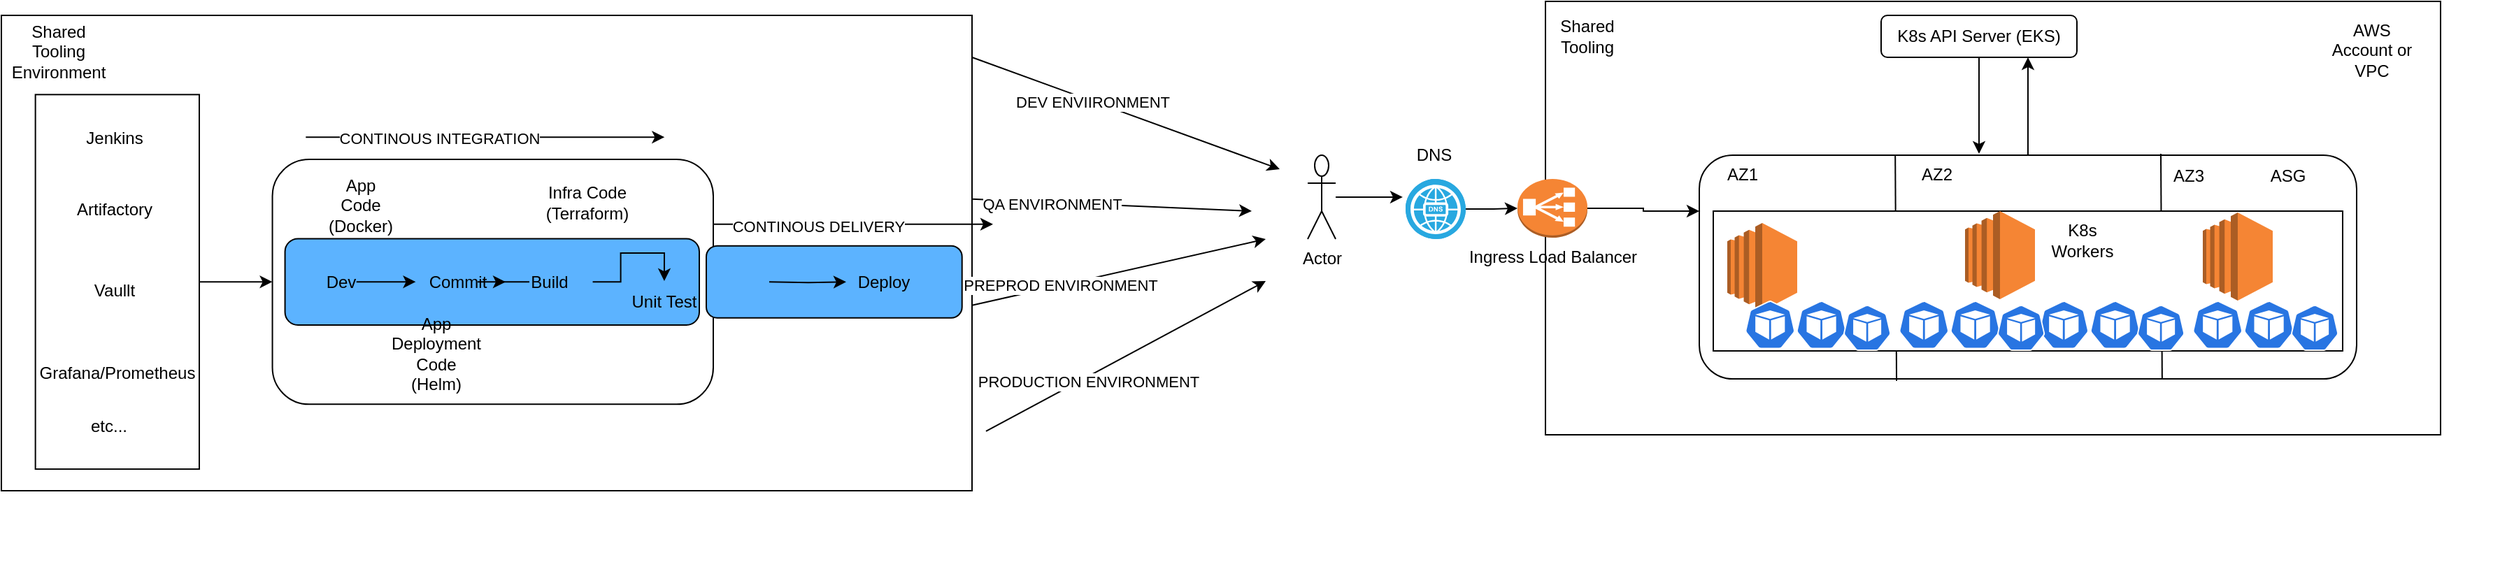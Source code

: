 <mxfile version="17.4.2" type="device"><diagram id="zQMDVxe7JK9r5phbI33G" name="Page-1"><mxGraphModel dx="1143" dy="652" grid="1" gridSize="10" guides="1" tooltips="1" connect="1" arrows="1" fold="1" page="1" pageScale="1" pageWidth="827" pageHeight="1169" math="0" shadow="0"><root><mxCell id="0"/><mxCell id="1" parent="0"/><mxCell id="vZvPCpZTWocD8Z3cgA6l-4" value="" style="group" parent="1" vertex="1" connectable="0"><mxGeometry x="25" y="150" width="716.808" height="340" as="geometry"/></mxCell><mxCell id="vZvPCpZTWocD8Z3cgA6l-1" value="" style="rounded=0;whiteSpace=wrap;html=1;" parent="vZvPCpZTWocD8Z3cgA6l-4" vertex="1"><mxGeometry x="-9.013" width="694.013" height="340" as="geometry"/></mxCell><mxCell id="vZvPCpZTWocD8Z3cgA6l-103" style="edgeStyle=orthogonalEdgeStyle;rounded=0;orthogonalLoop=1;jettySize=auto;html=1;entryX=0;entryY=0.5;entryDx=0;entryDy=0;" parent="vZvPCpZTWocD8Z3cgA6l-4" source="vZvPCpZTWocD8Z3cgA6l-2" target="vZvPCpZTWocD8Z3cgA6l-102" edge="1"><mxGeometry relative="1" as="geometry"/></mxCell><mxCell id="vZvPCpZTWocD8Z3cgA6l-2" value="" style="rounded=0;whiteSpace=wrap;html=1;" parent="vZvPCpZTWocD8Z3cgA6l-4" vertex="1"><mxGeometry x="15.322" y="56.667" width="117.171" height="267.879" as="geometry"/></mxCell><mxCell id="vZvPCpZTWocD8Z3cgA6l-96" value="Jenkins" style="text;html=1;strokeColor=none;fillColor=none;align=center;verticalAlign=middle;whiteSpace=wrap;rounded=0;" parent="vZvPCpZTWocD8Z3cgA6l-4" vertex="1"><mxGeometry x="45.066" y="72.121" width="54.079" height="30.909" as="geometry"/></mxCell><mxCell id="vZvPCpZTWocD8Z3cgA6l-97" value="Artifactory" style="text;html=1;strokeColor=none;fillColor=none;align=center;verticalAlign=middle;whiteSpace=wrap;rounded=0;" parent="vZvPCpZTWocD8Z3cgA6l-4" vertex="1"><mxGeometry x="45.066" y="123.636" width="54.079" height="30.909" as="geometry"/></mxCell><mxCell id="vZvPCpZTWocD8Z3cgA6l-98" value="Vaullt" style="text;html=1;strokeColor=none;fillColor=none;align=center;verticalAlign=middle;whiteSpace=wrap;rounded=0;" parent="vZvPCpZTWocD8Z3cgA6l-4" vertex="1"><mxGeometry x="45.066" y="181.333" width="54.079" height="30.909" as="geometry"/></mxCell><mxCell id="vZvPCpZTWocD8Z3cgA6l-99" value="Grafana/Prometheus" style="text;html=1;strokeColor=none;fillColor=none;align=center;verticalAlign=middle;whiteSpace=wrap;rounded=0;" parent="vZvPCpZTWocD8Z3cgA6l-4" vertex="1"><mxGeometry x="46.868" y="240.061" width="54.079" height="30.909" as="geometry"/></mxCell><mxCell id="vZvPCpZTWocD8Z3cgA6l-100" value="Shared Tooling Environment" style="text;html=1;strokeColor=none;fillColor=none;align=center;verticalAlign=middle;whiteSpace=wrap;rounded=0;" parent="vZvPCpZTWocD8Z3cgA6l-4" vertex="1"><mxGeometry x="4.507" y="10.303" width="54.079" height="30.909" as="geometry"/></mxCell><mxCell id="vZvPCpZTWocD8Z3cgA6l-101" value="etc..." style="text;html=1;strokeColor=none;fillColor=none;align=center;verticalAlign=middle;whiteSpace=wrap;rounded=0;" parent="vZvPCpZTWocD8Z3cgA6l-4" vertex="1"><mxGeometry x="40.559" y="278.182" width="54.079" height="30.909" as="geometry"/></mxCell><mxCell id="vZvPCpZTWocD8Z3cgA6l-102" value="" style="rounded=1;whiteSpace=wrap;html=1;" parent="vZvPCpZTWocD8Z3cgA6l-4" vertex="1"><mxGeometry x="184.77" y="103.03" width="315.23" height="175.15" as="geometry"/></mxCell><mxCell id="vZvPCpZTWocD8Z3cgA6l-118" value="" style="group" parent="vZvPCpZTWocD8Z3cgA6l-4" vertex="1" connectable="0"><mxGeometry x="193.78" y="159.7" width="306.221" height="61.82" as="geometry"/></mxCell><mxCell id="vZvPCpZTWocD8Z3cgA6l-107" value="" style="rounded=1;whiteSpace=wrap;html=1;fillColor=#5CB3FF;" parent="vZvPCpZTWocD8Z3cgA6l-118" vertex="1"><mxGeometry width="296.22" height="61.82" as="geometry"/></mxCell><mxCell id="vZvPCpZTWocD8Z3cgA6l-113" value="Dev" style="text;html=1;strokeColor=none;fillColor=none;align=center;verticalAlign=middle;whiteSpace=wrap;rounded=0;" parent="vZvPCpZTWocD8Z3cgA6l-118" vertex="1"><mxGeometry x="30.643" y="15.455" width="20.429" height="30.91" as="geometry"/></mxCell><mxCell id="vZvPCpZTWocD8Z3cgA6l-114" value="Commit" style="text;html=1;strokeColor=none;fillColor=none;align=center;verticalAlign=middle;whiteSpace=wrap;rounded=0;" parent="vZvPCpZTWocD8Z3cgA6l-118" vertex="1"><mxGeometry x="93.467" y="15.455" width="61.287" height="30.91" as="geometry"/></mxCell><mxCell id="vZvPCpZTWocD8Z3cgA6l-116" style="edgeStyle=orthogonalEdgeStyle;rounded=0;orthogonalLoop=1;jettySize=auto;html=1;" parent="vZvPCpZTWocD8Z3cgA6l-118" source="vZvPCpZTWocD8Z3cgA6l-113" target="vZvPCpZTWocD8Z3cgA6l-114" edge="1"><mxGeometry relative="1" as="geometry"/></mxCell><mxCell id="vZvPCpZTWocD8Z3cgA6l-115" value="Build" style="text;html=1;strokeColor=none;fillColor=none;align=center;verticalAlign=middle;whiteSpace=wrap;rounded=0;" parent="vZvPCpZTWocD8Z3cgA6l-118" vertex="1"><mxGeometry x="157.72" y="15.46" width="62.28" height="30.91" as="geometry"/></mxCell><mxCell id="vZvPCpZTWocD8Z3cgA6l-117" style="edgeStyle=orthogonalEdgeStyle;rounded=0;orthogonalLoop=1;jettySize=auto;html=1;" parent="vZvPCpZTWocD8Z3cgA6l-118" source="vZvPCpZTWocD8Z3cgA6l-114" target="vZvPCpZTWocD8Z3cgA6l-115" edge="1"><mxGeometry relative="1" as="geometry"/></mxCell><mxCell id="vZvPCpZTWocD8Z3cgA6l-204" value="Unit Test" style="text;html=1;strokeColor=none;fillColor=none;align=center;verticalAlign=middle;whiteSpace=wrap;rounded=0;" parent="vZvPCpZTWocD8Z3cgA6l-118" vertex="1"><mxGeometry x="244.142" y="30.302" width="54.079" height="30.909" as="geometry"/></mxCell><mxCell id="vZvPCpZTWocD8Z3cgA6l-205" style="edgeStyle=orthogonalEdgeStyle;rounded=0;orthogonalLoop=1;jettySize=auto;html=1;entryX=0.5;entryY=0;entryDx=0;entryDy=0;" parent="vZvPCpZTWocD8Z3cgA6l-118" source="vZvPCpZTWocD8Z3cgA6l-115" target="vZvPCpZTWocD8Z3cgA6l-204" edge="1"><mxGeometry relative="1" as="geometry"/></mxCell><mxCell id="vZvPCpZTWocD8Z3cgA6l-119" value="App Code (Docker)" style="text;html=1;strokeColor=none;fillColor=none;align=center;verticalAlign=middle;whiteSpace=wrap;rounded=0;" parent="vZvPCpZTWocD8Z3cgA6l-4" vertex="1"><mxGeometry x="220.822" y="120.545" width="54.079" height="30.909" as="geometry"/></mxCell><mxCell id="vZvPCpZTWocD8Z3cgA6l-120" value="App Deployment Code (Helm)" style="text;html=1;strokeColor=none;fillColor=none;align=center;verticalAlign=middle;whiteSpace=wrap;rounded=0;" parent="vZvPCpZTWocD8Z3cgA6l-4" vertex="1"><mxGeometry x="274.901" y="226.667" width="54.079" height="30.909" as="geometry"/></mxCell><mxCell id="vZvPCpZTWocD8Z3cgA6l-121" value="Infra Code (Terraform)" style="text;html=1;strokeColor=none;fillColor=none;align=center;verticalAlign=middle;whiteSpace=wrap;rounded=0;" parent="vZvPCpZTWocD8Z3cgA6l-4" vertex="1"><mxGeometry x="383.059" y="118.485" width="54.079" height="30.909" as="geometry"/></mxCell><mxCell id="vZvPCpZTWocD8Z3cgA6l-191" value="&lt;span style=&quot;color: rgba(0 , 0 , 0 , 0) ; font-family: monospace ; font-size: 0px ; background-color: rgb(248 , 249 , 250)&quot;&gt;%3CmxGraphModel%3E%3Croot%3E%3CmxCell%20id%3D%220%22%2F%3E%3CmxCell%20id%3D%221%22%20parent%3D%220%22%2F%3E%3CmxCell%20id%3D%222%22%20value%3D%22Continuous%20Integration%22%20style%3D%22text%3Bhtml%3D1%3BstrokeColor%3Dnone%3BfillColor%3Dnone%3Balign%3Dcenter%3BverticalAlign%3Dmiddle%3BwhiteSpace%3Dwrap%3Brounded%3D0%3B%22%20vertex%3D%221%22%20parent%3D%221%22%3E%3CmxGeometry%20x%3D%22263.849%22%20y%3D%22206.667%22%20width%3D%22211.809%22%20height%3D%2230.909%22%20as%3D%22geometry%22%2F%3E%3C%2FmxCell%3E%3C%2Froot%3E%3C%2FmxGraphModel%3E&lt;/span&gt;" style="endArrow=classic;html=1;rounded=0;" parent="vZvPCpZTWocD8Z3cgA6l-4" edge="1"><mxGeometry width="50" height="50" relative="1" as="geometry"><mxPoint x="208.65" y="87.08" as="sourcePoint"/><mxPoint x="465.16" y="87.08" as="targetPoint"/></mxGeometry></mxCell><mxCell id="vZvPCpZTWocD8Z3cgA6l-192" value="CONTINOUS INTEGRATION" style="edgeLabel;html=1;align=center;verticalAlign=middle;resizable=0;points=[];" parent="vZvPCpZTWocD8Z3cgA6l-191" vertex="1" connectable="0"><mxGeometry x="-0.254" y="-1" relative="1" as="geometry"><mxPoint as="offset"/></mxGeometry></mxCell><mxCell id="vZvPCpZTWocD8Z3cgA6l-195" value="" style="rounded=1;whiteSpace=wrap;html=1;fillColor=#5CB3FF;" parent="vZvPCpZTWocD8Z3cgA6l-4" vertex="1"><mxGeometry x="495" y="164.85" width="182.86" height="51.52" as="geometry"/></mxCell><mxCell id="vZvPCpZTWocD8Z3cgA6l-198" style="edgeStyle=orthogonalEdgeStyle;rounded=0;orthogonalLoop=1;jettySize=auto;html=1;" parent="vZvPCpZTWocD8Z3cgA6l-4" target="vZvPCpZTWocD8Z3cgA6l-197" edge="1"><mxGeometry relative="1" as="geometry"><mxPoint x="540" y="190.605" as="sourcePoint"/></mxGeometry></mxCell><mxCell id="vZvPCpZTWocD8Z3cgA6l-197" value="Deploy" style="text;html=1;strokeColor=none;fillColor=none;align=center;verticalAlign=middle;whiteSpace=wrap;rounded=0;" parent="vZvPCpZTWocD8Z3cgA6l-4" vertex="1"><mxGeometry x="595.002" y="175.152" width="54.079" height="30.909" as="geometry"/></mxCell><mxCell id="vZvPCpZTWocD8Z3cgA6l-193" value="" style="endArrow=classic;html=1;rounded=0;" parent="vZvPCpZTWocD8Z3cgA6l-4" edge="1"><mxGeometry width="50" height="50" relative="1" as="geometry"><mxPoint x="500.0" y="149.39" as="sourcePoint"/><mxPoint x="700.0" y="149.39" as="targetPoint"/></mxGeometry></mxCell><mxCell id="vZvPCpZTWocD8Z3cgA6l-194" value="CONTINOUS DELIVERY" style="edgeLabel;html=1;align=center;verticalAlign=middle;resizable=0;points=[];" parent="vZvPCpZTWocD8Z3cgA6l-193" vertex="1" connectable="0"><mxGeometry x="-0.254" y="-1" relative="1" as="geometry"><mxPoint as="offset"/></mxGeometry></mxCell><mxCell id="vZvPCpZTWocD8Z3cgA6l-6" value="" style="group" parent="1" vertex="1" connectable="0"><mxGeometry x="950" y="140" width="851" height="410" as="geometry"/></mxCell><mxCell id="vZvPCpZTWocD8Z3cgA6l-7" value="" style="rounded=0;whiteSpace=wrap;html=1;" parent="vZvPCpZTWocD8Z3cgA6l-6" vertex="1"><mxGeometry x="170" width="640" height="310" as="geometry"/></mxCell><mxCell id="vZvPCpZTWocD8Z3cgA6l-8" value="Shared Tooling" style="text;html=1;strokeColor=none;fillColor=none;align=center;verticalAlign=middle;whiteSpace=wrap;rounded=0;" parent="vZvPCpZTWocD8Z3cgA6l-6" vertex="1"><mxGeometry x="170" y="10" width="60" height="30" as="geometry"/></mxCell><mxCell id="vZvPCpZTWocD8Z3cgA6l-9" value="Actor" style="shape=umlActor;verticalLabelPosition=bottom;verticalAlign=top;html=1;outlineConnect=0;" parent="vZvPCpZTWocD8Z3cgA6l-6" vertex="1"><mxGeometry y="110" width="20" height="60" as="geometry"/></mxCell><mxCell id="vZvPCpZTWocD8Z3cgA6l-10" value="" style="fillColor=#28A8E0;verticalLabelPosition=bottom;sketch=0;html=1;strokeColor=#ffffff;verticalAlign=top;align=center;points=[[0.145,0.145,0],[0.5,0,0],[0.855,0.145,0],[1,0.5,0],[0.855,0.855,0],[0.5,1,0],[0.145,0.855,0],[0,0.5,0]];pointerEvents=1;shape=mxgraph.cisco_safe.compositeIcon;bgIcon=ellipse;resIcon=mxgraph.cisco_safe.capability.dns;" parent="vZvPCpZTWocD8Z3cgA6l-6" vertex="1"><mxGeometry x="70" y="127" width="43" height="43" as="geometry"/></mxCell><mxCell id="vZvPCpZTWocD8Z3cgA6l-11" style="edgeStyle=orthogonalEdgeStyle;rounded=0;orthogonalLoop=1;jettySize=auto;html=1;entryX=-0.047;entryY=0.302;entryDx=0;entryDy=0;entryPerimeter=0;" parent="vZvPCpZTWocD8Z3cgA6l-6" source="vZvPCpZTWocD8Z3cgA6l-9" target="vZvPCpZTWocD8Z3cgA6l-10" edge="1"><mxGeometry relative="1" as="geometry"/></mxCell><mxCell id="vZvPCpZTWocD8Z3cgA6l-12" value="Ingress Load Balancer" style="outlineConnect=0;dashed=0;verticalLabelPosition=bottom;verticalAlign=top;align=center;html=1;shape=mxgraph.aws3.classic_load_balancer;fillColor=#F58534;gradientColor=none;" parent="vZvPCpZTWocD8Z3cgA6l-6" vertex="1"><mxGeometry x="150" y="127" width="50" height="42" as="geometry"/></mxCell><mxCell id="vZvPCpZTWocD8Z3cgA6l-13" style="edgeStyle=orthogonalEdgeStyle;rounded=0;orthogonalLoop=1;jettySize=auto;html=1;entryX=0;entryY=0.5;entryDx=0;entryDy=0;entryPerimeter=0;" parent="vZvPCpZTWocD8Z3cgA6l-6" source="vZvPCpZTWocD8Z3cgA6l-10" target="vZvPCpZTWocD8Z3cgA6l-12" edge="1"><mxGeometry relative="1" as="geometry"/></mxCell><mxCell id="vZvPCpZTWocD8Z3cgA6l-14" value="" style="rounded=1;whiteSpace=wrap;html=1;" parent="vZvPCpZTWocD8Z3cgA6l-6" vertex="1"><mxGeometry x="280" y="110" width="470" height="160" as="geometry"/></mxCell><mxCell id="vZvPCpZTWocD8Z3cgA6l-15" style="edgeStyle=orthogonalEdgeStyle;rounded=0;orthogonalLoop=1;jettySize=auto;html=1;entryX=0;entryY=0.25;entryDx=0;entryDy=0;" parent="vZvPCpZTWocD8Z3cgA6l-6" source="vZvPCpZTWocD8Z3cgA6l-12" target="vZvPCpZTWocD8Z3cgA6l-14" edge="1"><mxGeometry relative="1" as="geometry"><Array as="points"><mxPoint x="240" y="148"/><mxPoint x="240" y="150"/></Array></mxGeometry></mxCell><mxCell id="vZvPCpZTWocD8Z3cgA6l-16" value="K8s API Server (EKS)" style="rounded=1;whiteSpace=wrap;html=1;" parent="vZvPCpZTWocD8Z3cgA6l-6" vertex="1"><mxGeometry x="410" y="10" width="140" height="30" as="geometry"/></mxCell><mxCell id="vZvPCpZTWocD8Z3cgA6l-17" style="edgeStyle=orthogonalEdgeStyle;rounded=0;orthogonalLoop=1;jettySize=auto;html=1;entryX=0.75;entryY=1;entryDx=0;entryDy=0;" parent="vZvPCpZTWocD8Z3cgA6l-6" source="vZvPCpZTWocD8Z3cgA6l-14" target="vZvPCpZTWocD8Z3cgA6l-16" edge="1"><mxGeometry relative="1" as="geometry"/></mxCell><mxCell id="vZvPCpZTWocD8Z3cgA6l-18" value="" style="endArrow=none;html=1;rounded=0;exitX=0.232;exitY=1.009;exitDx=0;exitDy=0;exitPerimeter=0;entryX=0.23;entryY=0.003;entryDx=0;entryDy=0;entryPerimeter=0;" parent="vZvPCpZTWocD8Z3cgA6l-6" edge="1"><mxGeometry width="50" height="50" relative="1" as="geometry"><mxPoint x="421.04" y="271.44" as="sourcePoint"/><mxPoint x="420.1" y="110.48" as="targetPoint"/></mxGeometry></mxCell><mxCell id="vZvPCpZTWocD8Z3cgA6l-19" value="" style="endArrow=none;html=1;rounded=0;exitX=0.232;exitY=1.009;exitDx=0;exitDy=0;exitPerimeter=0;entryX=0.23;entryY=0.003;entryDx=0;entryDy=0;entryPerimeter=0;" parent="vZvPCpZTWocD8Z3cgA6l-6" edge="1"><mxGeometry width="50" height="50" relative="1" as="geometry"><mxPoint x="610.94" y="270.0" as="sourcePoint"/><mxPoint x="610.0" y="109.04" as="targetPoint"/></mxGeometry></mxCell><mxCell id="vZvPCpZTWocD8Z3cgA6l-20" value="AZ1" style="text;html=1;strokeColor=none;fillColor=none;align=center;verticalAlign=middle;whiteSpace=wrap;rounded=0;" parent="vZvPCpZTWocD8Z3cgA6l-6" vertex="1"><mxGeometry x="281" y="109" width="60" height="30" as="geometry"/></mxCell><mxCell id="vZvPCpZTWocD8Z3cgA6l-21" value="AZ3" style="text;html=1;strokeColor=none;fillColor=none;align=center;verticalAlign=middle;whiteSpace=wrap;rounded=0;" parent="vZvPCpZTWocD8Z3cgA6l-6" vertex="1"><mxGeometry x="600" y="110" width="60" height="30" as="geometry"/></mxCell><mxCell id="vZvPCpZTWocD8Z3cgA6l-22" value="AZ2" style="text;html=1;strokeColor=none;fillColor=none;align=center;verticalAlign=middle;whiteSpace=wrap;rounded=0;" parent="vZvPCpZTWocD8Z3cgA6l-6" vertex="1"><mxGeometry x="420" y="109" width="60" height="30" as="geometry"/></mxCell><mxCell id="vZvPCpZTWocD8Z3cgA6l-23" style="edgeStyle=orthogonalEdgeStyle;rounded=0;orthogonalLoop=1;jettySize=auto;html=1;entryX=1;entryY=0;entryDx=0;entryDy=0;" parent="vZvPCpZTWocD8Z3cgA6l-6" source="vZvPCpZTWocD8Z3cgA6l-16" target="vZvPCpZTWocD8Z3cgA6l-22" edge="1"><mxGeometry relative="1" as="geometry"/></mxCell><mxCell id="vZvPCpZTWocD8Z3cgA6l-24" value="" style="rounded=0;whiteSpace=wrap;html=1;" parent="vZvPCpZTWocD8Z3cgA6l-6" vertex="1"><mxGeometry x="290" y="150" width="450" height="100" as="geometry"/></mxCell><mxCell id="vZvPCpZTWocD8Z3cgA6l-25" value="" style="outlineConnect=0;dashed=0;verticalLabelPosition=bottom;verticalAlign=top;align=center;html=1;shape=mxgraph.aws3.ec2;fillColor=#F58534;gradientColor=none;" parent="vZvPCpZTWocD8Z3cgA6l-6" vertex="1"><mxGeometry x="300" y="158.5" width="50" height="63" as="geometry"/></mxCell><mxCell id="vZvPCpZTWocD8Z3cgA6l-26" value="" style="group" parent="vZvPCpZTWocD8Z3cgA6l-6" vertex="1" connectable="0"><mxGeometry x="520" y="214" width="220" height="36" as="geometry"/></mxCell><mxCell id="vZvPCpZTWocD8Z3cgA6l-27" value="" style="group" parent="vZvPCpZTWocD8Z3cgA6l-26" vertex="1" connectable="0"><mxGeometry width="110" height="36" as="geometry"/></mxCell><mxCell id="vZvPCpZTWocD8Z3cgA6l-28" value="" style="sketch=0;html=1;dashed=0;whitespace=wrap;fillColor=#2875E2;strokeColor=#ffffff;points=[[0.005,0.63,0],[0.1,0.2,0],[0.9,0.2,0],[0.5,0,0],[0.995,0.63,0],[0.72,0.99,0],[0.5,1,0],[0.28,0.99,0]];shape=mxgraph.kubernetes.icon;prIcon=pod" parent="vZvPCpZTWocD8Z3cgA6l-27" vertex="1"><mxGeometry width="41.25" height="34.82" as="geometry"/></mxCell><mxCell id="vZvPCpZTWocD8Z3cgA6l-29" value="" style="sketch=0;html=1;dashed=0;whitespace=wrap;fillColor=#2875E2;strokeColor=#ffffff;points=[[0.005,0.63,0],[0.1,0.2,0],[0.9,0.2,0],[0.5,0,0],[0.995,0.63,0],[0.72,0.99,0],[0.5,1,0],[0.28,0.99,0]];shape=mxgraph.kubernetes.icon;prIcon=pod" parent="vZvPCpZTWocD8Z3cgA6l-27" vertex="1"><mxGeometry x="36.667" width="41.25" height="34.82" as="geometry"/></mxCell><mxCell id="vZvPCpZTWocD8Z3cgA6l-30" value="" style="sketch=0;html=1;dashed=0;whitespace=wrap;fillColor=#2875E2;strokeColor=#ffffff;points=[[0.005,0.63,0],[0.1,0.2,0],[0.9,0.2,0],[0.5,0,0],[0.995,0.63,0],[0.72,0.99,0],[0.5,1,0],[0.28,0.99,0]];shape=mxgraph.kubernetes.icon;prIcon=pod" parent="vZvPCpZTWocD8Z3cgA6l-27" vertex="1"><mxGeometry x="70.125" y="2.951" width="39.875" height="33.049" as="geometry"/></mxCell><mxCell id="vZvPCpZTWocD8Z3cgA6l-31" value="" style="group" parent="vZvPCpZTWocD8Z3cgA6l-26" vertex="1" connectable="0"><mxGeometry x="110" width="110" height="36" as="geometry"/></mxCell><mxCell id="vZvPCpZTWocD8Z3cgA6l-32" value="" style="sketch=0;html=1;dashed=0;whitespace=wrap;fillColor=#2875E2;strokeColor=#ffffff;points=[[0.005,0.63,0],[0.1,0.2,0],[0.9,0.2,0],[0.5,0,0],[0.995,0.63,0],[0.72,0.99,0],[0.5,1,0],[0.28,0.99,0]];shape=mxgraph.kubernetes.icon;prIcon=pod" parent="vZvPCpZTWocD8Z3cgA6l-31" vertex="1"><mxGeometry width="41.25" height="34.82" as="geometry"/></mxCell><mxCell id="vZvPCpZTWocD8Z3cgA6l-33" value="" style="sketch=0;html=1;dashed=0;whitespace=wrap;fillColor=#2875E2;strokeColor=#ffffff;points=[[0.005,0.63,0],[0.1,0.2,0],[0.9,0.2,0],[0.5,0,0],[0.995,0.63,0],[0.72,0.99,0],[0.5,1,0],[0.28,0.99,0]];shape=mxgraph.kubernetes.icon;prIcon=pod" parent="vZvPCpZTWocD8Z3cgA6l-31" vertex="1"><mxGeometry x="36.667" width="41.25" height="34.82" as="geometry"/></mxCell><mxCell id="vZvPCpZTWocD8Z3cgA6l-34" value="" style="sketch=0;html=1;dashed=0;whitespace=wrap;fillColor=#2875E2;strokeColor=#ffffff;points=[[0.005,0.63,0],[0.1,0.2,0],[0.9,0.2,0],[0.5,0,0],[0.995,0.63,0],[0.72,0.99,0],[0.5,1,0],[0.28,0.99,0]];shape=mxgraph.kubernetes.icon;prIcon=pod" parent="vZvPCpZTWocD8Z3cgA6l-31" vertex="1"><mxGeometry x="70.125" y="2.951" width="39.875" height="33.049" as="geometry"/></mxCell><mxCell id="vZvPCpZTWocD8Z3cgA6l-35" value="" style="group" parent="vZvPCpZTWocD8Z3cgA6l-6" vertex="1" connectable="0"><mxGeometry x="310" y="214" width="220" height="36" as="geometry"/></mxCell><mxCell id="vZvPCpZTWocD8Z3cgA6l-36" value="" style="group" parent="vZvPCpZTWocD8Z3cgA6l-35" vertex="1" connectable="0"><mxGeometry width="110" height="36" as="geometry"/></mxCell><mxCell id="vZvPCpZTWocD8Z3cgA6l-37" value="" style="sketch=0;html=1;dashed=0;whitespace=wrap;fillColor=#2875E2;strokeColor=#ffffff;points=[[0.005,0.63,0],[0.1,0.2,0],[0.9,0.2,0],[0.5,0,0],[0.995,0.63,0],[0.72,0.99,0],[0.5,1,0],[0.28,0.99,0]];shape=mxgraph.kubernetes.icon;prIcon=pod" parent="vZvPCpZTWocD8Z3cgA6l-36" vertex="1"><mxGeometry width="41.25" height="34.82" as="geometry"/></mxCell><mxCell id="vZvPCpZTWocD8Z3cgA6l-38" value="" style="sketch=0;html=1;dashed=0;whitespace=wrap;fillColor=#2875E2;strokeColor=#ffffff;points=[[0.005,0.63,0],[0.1,0.2,0],[0.9,0.2,0],[0.5,0,0],[0.995,0.63,0],[0.72,0.99,0],[0.5,1,0],[0.28,0.99,0]];shape=mxgraph.kubernetes.icon;prIcon=pod" parent="vZvPCpZTWocD8Z3cgA6l-36" vertex="1"><mxGeometry x="36.667" width="41.25" height="34.82" as="geometry"/></mxCell><mxCell id="vZvPCpZTWocD8Z3cgA6l-39" value="" style="sketch=0;html=1;dashed=0;whitespace=wrap;fillColor=#2875E2;strokeColor=#ffffff;points=[[0.005,0.63,0],[0.1,0.2,0],[0.9,0.2,0],[0.5,0,0],[0.995,0.63,0],[0.72,0.99,0],[0.5,1,0],[0.28,0.99,0]];shape=mxgraph.kubernetes.icon;prIcon=pod" parent="vZvPCpZTWocD8Z3cgA6l-36" vertex="1"><mxGeometry x="70.125" y="2.951" width="39.875" height="33.049" as="geometry"/></mxCell><mxCell id="vZvPCpZTWocD8Z3cgA6l-40" value="" style="group" parent="vZvPCpZTWocD8Z3cgA6l-35" vertex="1" connectable="0"><mxGeometry x="110" width="110" height="36" as="geometry"/></mxCell><mxCell id="vZvPCpZTWocD8Z3cgA6l-41" value="" style="sketch=0;html=1;dashed=0;whitespace=wrap;fillColor=#2875E2;strokeColor=#ffffff;points=[[0.005,0.63,0],[0.1,0.2,0],[0.9,0.2,0],[0.5,0,0],[0.995,0.63,0],[0.72,0.99,0],[0.5,1,0],[0.28,0.99,0]];shape=mxgraph.kubernetes.icon;prIcon=pod" parent="vZvPCpZTWocD8Z3cgA6l-40" vertex="1"><mxGeometry width="41.25" height="34.82" as="geometry"/></mxCell><mxCell id="vZvPCpZTWocD8Z3cgA6l-42" value="" style="sketch=0;html=1;dashed=0;whitespace=wrap;fillColor=#2875E2;strokeColor=#ffffff;points=[[0.005,0.63,0],[0.1,0.2,0],[0.9,0.2,0],[0.5,0,0],[0.995,0.63,0],[0.72,0.99,0],[0.5,1,0],[0.28,0.99,0]];shape=mxgraph.kubernetes.icon;prIcon=pod" parent="vZvPCpZTWocD8Z3cgA6l-40" vertex="1"><mxGeometry x="36.667" width="41.25" height="34.82" as="geometry"/></mxCell><mxCell id="vZvPCpZTWocD8Z3cgA6l-43" value="" style="sketch=0;html=1;dashed=0;whitespace=wrap;fillColor=#2875E2;strokeColor=#ffffff;points=[[0.005,0.63,0],[0.1,0.2,0],[0.9,0.2,0],[0.5,0,0],[0.995,0.63,0],[0.72,0.99,0],[0.5,1,0],[0.28,0.99,0]];shape=mxgraph.kubernetes.icon;prIcon=pod" parent="vZvPCpZTWocD8Z3cgA6l-40" vertex="1"><mxGeometry x="70.125" y="2.951" width="39.875" height="33.049" as="geometry"/></mxCell><mxCell id="vZvPCpZTWocD8Z3cgA6l-44" value="" style="outlineConnect=0;dashed=0;verticalLabelPosition=bottom;verticalAlign=top;align=center;html=1;shape=mxgraph.aws3.ec2;fillColor=#F58534;gradientColor=none;" parent="vZvPCpZTWocD8Z3cgA6l-6" vertex="1"><mxGeometry x="470" y="150" width="50" height="63" as="geometry"/></mxCell><mxCell id="vZvPCpZTWocD8Z3cgA6l-45" value="" style="outlineConnect=0;dashed=0;verticalLabelPosition=bottom;verticalAlign=top;align=center;html=1;shape=mxgraph.aws3.ec2;fillColor=#F58534;gradientColor=none;" parent="vZvPCpZTWocD8Z3cgA6l-6" vertex="1"><mxGeometry x="640" y="151" width="50" height="63" as="geometry"/></mxCell><mxCell id="vZvPCpZTWocD8Z3cgA6l-46" value="ASG" style="text;html=1;strokeColor=none;fillColor=none;align=center;verticalAlign=middle;whiteSpace=wrap;rounded=0;" parent="vZvPCpZTWocD8Z3cgA6l-6" vertex="1"><mxGeometry x="671" y="110" width="60" height="30" as="geometry"/></mxCell><mxCell id="vZvPCpZTWocD8Z3cgA6l-47" value="K8s Workers" style="text;html=1;strokeColor=none;fillColor=none;align=center;verticalAlign=middle;whiteSpace=wrap;rounded=0;" parent="vZvPCpZTWocD8Z3cgA6l-6" vertex="1"><mxGeometry x="524" y="171" width="60" as="geometry"/></mxCell><mxCell id="vZvPCpZTWocD8Z3cgA6l-48" value="DNS" style="text;html=1;align=center;verticalAlign=middle;resizable=0;points=[];autosize=1;strokeColor=none;fillColor=none;" parent="vZvPCpZTWocD8Z3cgA6l-6" vertex="1"><mxGeometry x="70" y="100" width="40" height="20" as="geometry"/></mxCell><mxCell id="vZvPCpZTWocD8Z3cgA6l-93" value="AWS Account or VPC" style="text;html=1;strokeColor=none;fillColor=none;align=center;verticalAlign=middle;whiteSpace=wrap;rounded=0;" parent="vZvPCpZTWocD8Z3cgA6l-6" vertex="1"><mxGeometry x="731" y="20" width="60" height="30" as="geometry"/></mxCell><mxCell id="vZvPCpZTWocD8Z3cgA6l-181" value="" style="endArrow=classic;html=1;rounded=0;exitX=1;exitY=0.463;exitDx=0;exitDy=0;exitPerimeter=0;" parent="1" edge="1"><mxGeometry width="50" height="50" relative="1" as="geometry"><mxPoint x="710" y="281.42" as="sourcePoint"/><mxPoint x="910" y="290" as="targetPoint"/></mxGeometry></mxCell><mxCell id="vZvPCpZTWocD8Z3cgA6l-186" value="QA ENVIRONMENT" style="edgeLabel;html=1;align=center;verticalAlign=middle;resizable=0;points=[];" parent="vZvPCpZTWocD8Z3cgA6l-181" vertex="1" connectable="0"><mxGeometry x="-0.43" y="-1" relative="1" as="geometry"><mxPoint as="offset"/></mxGeometry></mxCell><mxCell id="vZvPCpZTWocD8Z3cgA6l-182" value="" style="endArrow=classic;html=1;rounded=0;exitX=1;exitY=0.463;exitDx=0;exitDy=0;exitPerimeter=0;" parent="1" edge="1"><mxGeometry width="50" height="50" relative="1" as="geometry"><mxPoint x="710" y="357.42" as="sourcePoint"/><mxPoint x="920" y="310" as="targetPoint"/></mxGeometry></mxCell><mxCell id="vZvPCpZTWocD8Z3cgA6l-187" value="PREPROD ENVIRONMENT" style="edgeLabel;html=1;align=center;verticalAlign=middle;resizable=0;points=[];" parent="vZvPCpZTWocD8Z3cgA6l-182" vertex="1" connectable="0"><mxGeometry x="-0.401" relative="1" as="geometry"><mxPoint as="offset"/></mxGeometry></mxCell><mxCell id="vZvPCpZTWocD8Z3cgA6l-183" value="" style="endArrow=classic;html=1;rounded=0;exitX=1;exitY=0.463;exitDx=0;exitDy=0;exitPerimeter=0;" parent="1" edge="1"><mxGeometry width="50" height="50" relative="1" as="geometry"><mxPoint x="710" y="180.0" as="sourcePoint"/><mxPoint x="930" y="260" as="targetPoint"/></mxGeometry></mxCell><mxCell id="vZvPCpZTWocD8Z3cgA6l-185" value="DEV ENVIIRONMENT" style="edgeLabel;html=1;align=center;verticalAlign=middle;resizable=0;points=[];" parent="vZvPCpZTWocD8Z3cgA6l-183" vertex="1" connectable="0"><mxGeometry x="-0.217" relative="1" as="geometry"><mxPoint as="offset"/></mxGeometry></mxCell><mxCell id="vZvPCpZTWocD8Z3cgA6l-184" value="" style="endArrow=classic;html=1;rounded=0;exitX=1;exitY=0.463;exitDx=0;exitDy=0;exitPerimeter=0;" parent="1" edge="1"><mxGeometry width="50" height="50" relative="1" as="geometry"><mxPoint x="720" y="447.42" as="sourcePoint"/><mxPoint x="920" y="340" as="targetPoint"/></mxGeometry></mxCell><mxCell id="vZvPCpZTWocD8Z3cgA6l-188" value="PRODUCTION ENVIRONMENT" style="edgeLabel;html=1;align=center;verticalAlign=middle;resizable=0;points=[];" parent="vZvPCpZTWocD8Z3cgA6l-184" vertex="1" connectable="0"><mxGeometry x="-0.284" y="-3" relative="1" as="geometry"><mxPoint as="offset"/></mxGeometry></mxCell></root></mxGraphModel></diagram></mxfile>